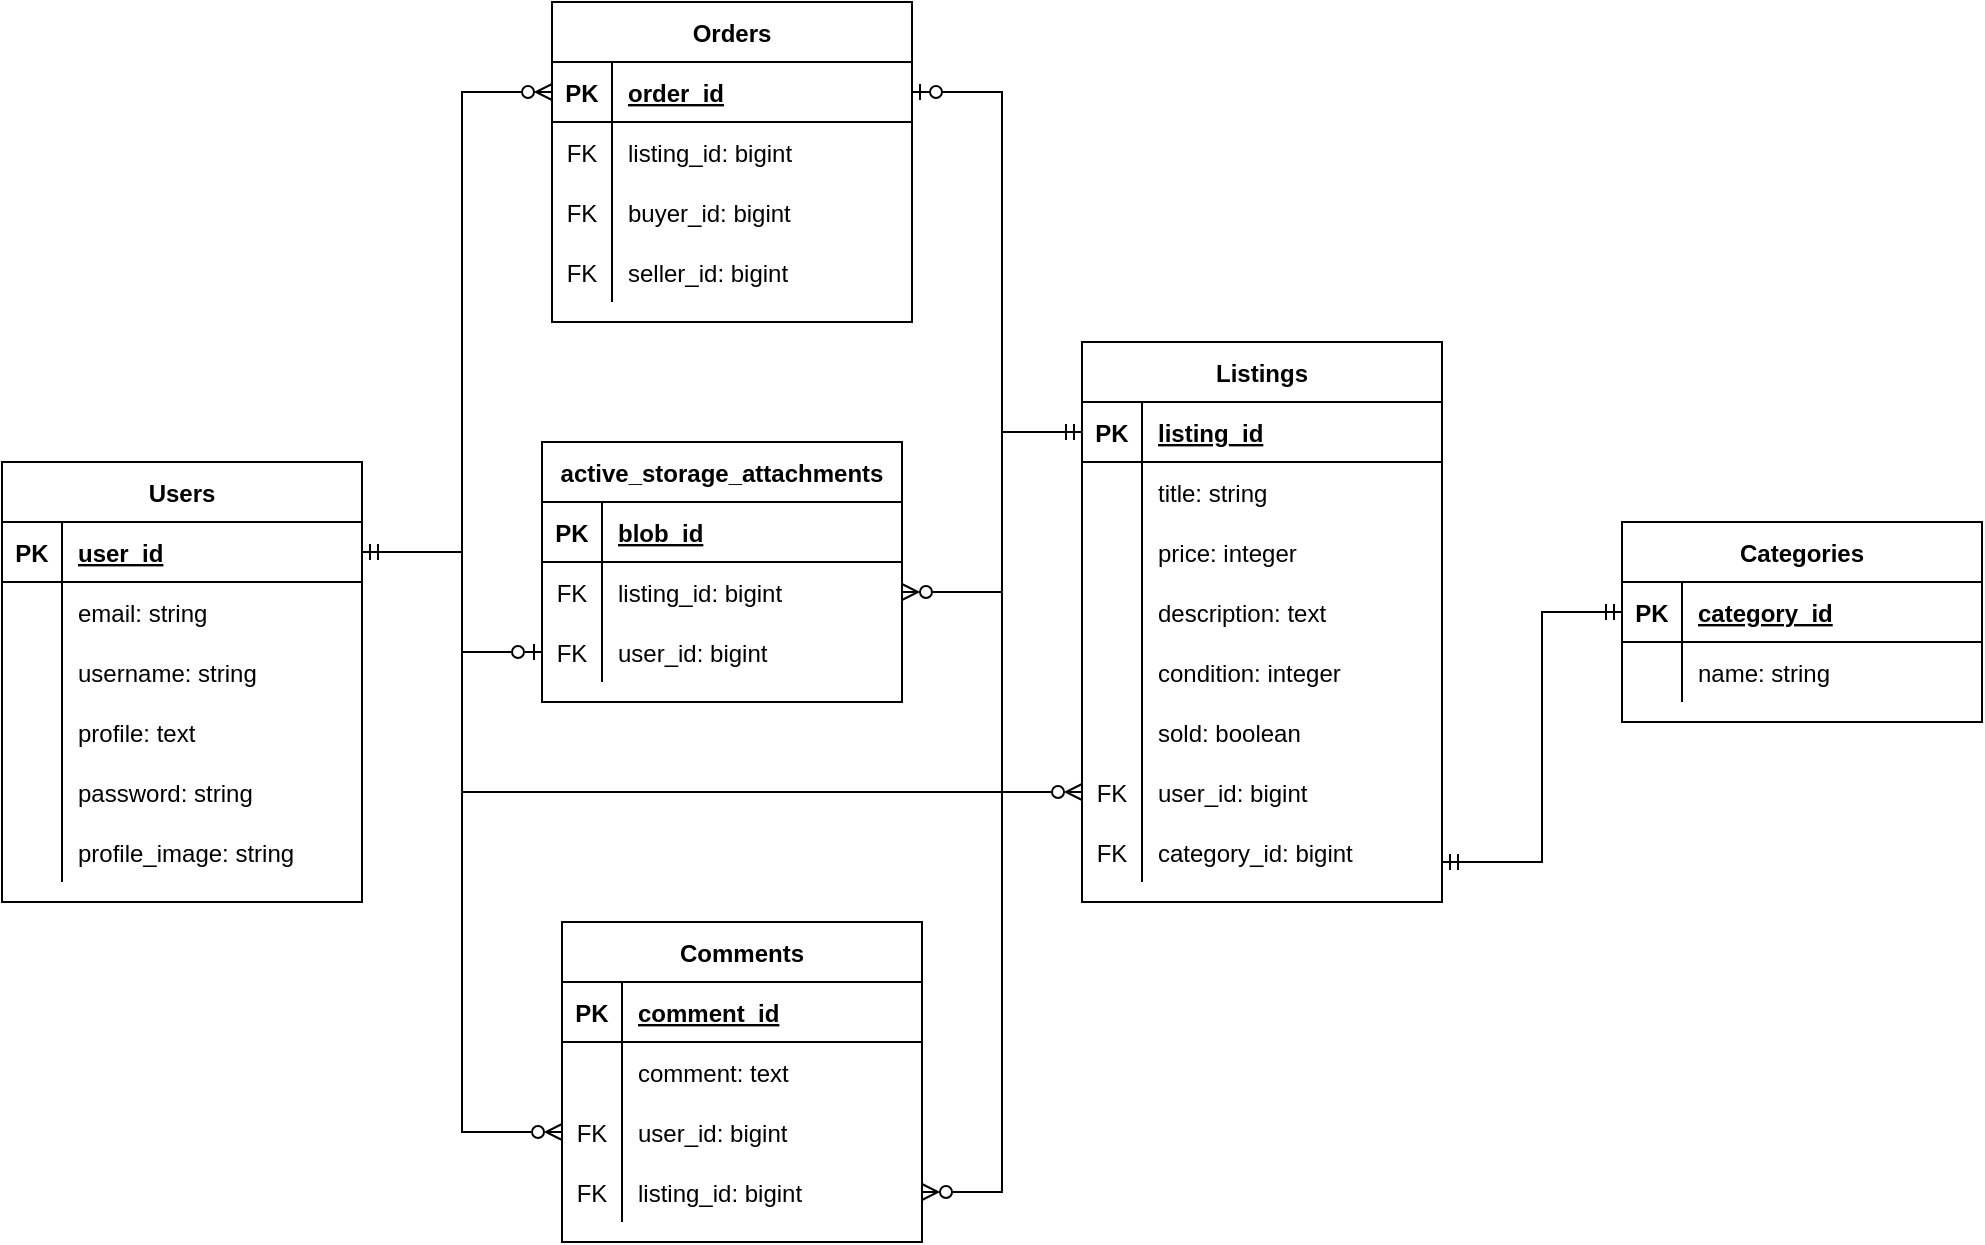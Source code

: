 <mxfile version="20.0.4" type="device"><diagram id="LqQKLpwbB3jC63x2oomM" name="Page-1"><mxGraphModel dx="2090" dy="1940" grid="1" gridSize="10" guides="1" tooltips="1" connect="1" arrows="1" fold="1" page="1" pageScale="1" pageWidth="690" pageHeight="980" math="0" shadow="0"><root><mxCell id="0"/><mxCell id="1" parent="0"/><mxCell id="LjtJnglx_oMow_eRu4u_-1" value="Users" style="shape=table;startSize=30;container=1;collapsible=1;childLayout=tableLayout;fixedRows=1;rowLines=0;fontStyle=1;align=center;resizeLast=1;" parent="1" vertex="1"><mxGeometry x="-20" y="80" width="180" height="220" as="geometry"/></mxCell><mxCell id="LjtJnglx_oMow_eRu4u_-2" value="" style="shape=tableRow;horizontal=0;startSize=0;swimlaneHead=0;swimlaneBody=0;fillColor=none;collapsible=0;dropTarget=0;points=[[0,0.5],[1,0.5]];portConstraint=eastwest;top=0;left=0;right=0;bottom=1;" parent="LjtJnglx_oMow_eRu4u_-1" vertex="1"><mxGeometry y="30" width="180" height="30" as="geometry"/></mxCell><mxCell id="LjtJnglx_oMow_eRu4u_-3" value="PK" style="shape=partialRectangle;connectable=0;fillColor=none;top=0;left=0;bottom=0;right=0;fontStyle=1;overflow=hidden;" parent="LjtJnglx_oMow_eRu4u_-2" vertex="1"><mxGeometry width="30" height="30" as="geometry"><mxRectangle width="30" height="30" as="alternateBounds"/></mxGeometry></mxCell><mxCell id="LjtJnglx_oMow_eRu4u_-4" value="user_id" style="shape=partialRectangle;connectable=0;fillColor=none;top=0;left=0;bottom=0;right=0;align=left;spacingLeft=6;fontStyle=5;overflow=hidden;" parent="LjtJnglx_oMow_eRu4u_-2" vertex="1"><mxGeometry x="30" width="150" height="30" as="geometry"><mxRectangle width="150" height="30" as="alternateBounds"/></mxGeometry></mxCell><mxCell id="LjtJnglx_oMow_eRu4u_-5" value="" style="shape=tableRow;horizontal=0;startSize=0;swimlaneHead=0;swimlaneBody=0;fillColor=none;collapsible=0;dropTarget=0;points=[[0,0.5],[1,0.5]];portConstraint=eastwest;top=0;left=0;right=0;bottom=0;" parent="LjtJnglx_oMow_eRu4u_-1" vertex="1"><mxGeometry y="60" width="180" height="30" as="geometry"/></mxCell><mxCell id="LjtJnglx_oMow_eRu4u_-6" value="" style="shape=partialRectangle;connectable=0;fillColor=none;top=0;left=0;bottom=0;right=0;editable=1;overflow=hidden;" parent="LjtJnglx_oMow_eRu4u_-5" vertex="1"><mxGeometry width="30" height="30" as="geometry"><mxRectangle width="30" height="30" as="alternateBounds"/></mxGeometry></mxCell><mxCell id="LjtJnglx_oMow_eRu4u_-7" value="email: string" style="shape=partialRectangle;connectable=0;fillColor=none;top=0;left=0;bottom=0;right=0;align=left;spacingLeft=6;overflow=hidden;" parent="LjtJnglx_oMow_eRu4u_-5" vertex="1"><mxGeometry x="30" width="150" height="30" as="geometry"><mxRectangle width="150" height="30" as="alternateBounds"/></mxGeometry></mxCell><mxCell id="LjtJnglx_oMow_eRu4u_-8" value="" style="shape=tableRow;horizontal=0;startSize=0;swimlaneHead=0;swimlaneBody=0;fillColor=none;collapsible=0;dropTarget=0;points=[[0,0.5],[1,0.5]];portConstraint=eastwest;top=0;left=0;right=0;bottom=0;" parent="LjtJnglx_oMow_eRu4u_-1" vertex="1"><mxGeometry y="90" width="180" height="30" as="geometry"/></mxCell><mxCell id="LjtJnglx_oMow_eRu4u_-9" value="" style="shape=partialRectangle;connectable=0;fillColor=none;top=0;left=0;bottom=0;right=0;editable=1;overflow=hidden;" parent="LjtJnglx_oMow_eRu4u_-8" vertex="1"><mxGeometry width="30" height="30" as="geometry"><mxRectangle width="30" height="30" as="alternateBounds"/></mxGeometry></mxCell><mxCell id="LjtJnglx_oMow_eRu4u_-10" value="username: string" style="shape=partialRectangle;connectable=0;fillColor=none;top=0;left=0;bottom=0;right=0;align=left;spacingLeft=6;overflow=hidden;" parent="LjtJnglx_oMow_eRu4u_-8" vertex="1"><mxGeometry x="30" width="150" height="30" as="geometry"><mxRectangle width="150" height="30" as="alternateBounds"/></mxGeometry></mxCell><mxCell id="LjtJnglx_oMow_eRu4u_-149" style="shape=tableRow;horizontal=0;startSize=0;swimlaneHead=0;swimlaneBody=0;fillColor=none;collapsible=0;dropTarget=0;points=[[0,0.5],[1,0.5]];portConstraint=eastwest;top=0;left=0;right=0;bottom=0;" parent="LjtJnglx_oMow_eRu4u_-1" vertex="1"><mxGeometry y="120" width="180" height="30" as="geometry"/></mxCell><mxCell id="LjtJnglx_oMow_eRu4u_-150" style="shape=partialRectangle;connectable=0;fillColor=none;top=0;left=0;bottom=0;right=0;editable=1;overflow=hidden;" parent="LjtJnglx_oMow_eRu4u_-149" vertex="1"><mxGeometry width="30" height="30" as="geometry"><mxRectangle width="30" height="30" as="alternateBounds"/></mxGeometry></mxCell><mxCell id="LjtJnglx_oMow_eRu4u_-151" value="profile: text" style="shape=partialRectangle;connectable=0;fillColor=none;top=0;left=0;bottom=0;right=0;align=left;spacingLeft=6;overflow=hidden;" parent="LjtJnglx_oMow_eRu4u_-149" vertex="1"><mxGeometry x="30" width="150" height="30" as="geometry"><mxRectangle width="150" height="30" as="alternateBounds"/></mxGeometry></mxCell><mxCell id="LjtJnglx_oMow_eRu4u_-11" value="" style="shape=tableRow;horizontal=0;startSize=0;swimlaneHead=0;swimlaneBody=0;fillColor=none;collapsible=0;dropTarget=0;points=[[0,0.5],[1,0.5]];portConstraint=eastwest;top=0;left=0;right=0;bottom=0;" parent="LjtJnglx_oMow_eRu4u_-1" vertex="1"><mxGeometry y="150" width="180" height="30" as="geometry"/></mxCell><mxCell id="LjtJnglx_oMow_eRu4u_-12" value="" style="shape=partialRectangle;connectable=0;fillColor=none;top=0;left=0;bottom=0;right=0;editable=1;overflow=hidden;" parent="LjtJnglx_oMow_eRu4u_-11" vertex="1"><mxGeometry width="30" height="30" as="geometry"><mxRectangle width="30" height="30" as="alternateBounds"/></mxGeometry></mxCell><mxCell id="LjtJnglx_oMow_eRu4u_-13" value="password: string" style="shape=partialRectangle;connectable=0;fillColor=none;top=0;left=0;bottom=0;right=0;align=left;spacingLeft=6;overflow=hidden;" parent="LjtJnglx_oMow_eRu4u_-11" vertex="1"><mxGeometry x="30" width="150" height="30" as="geometry"><mxRectangle width="150" height="30" as="alternateBounds"/></mxGeometry></mxCell><mxCell id="LjtJnglx_oMow_eRu4u_-140" style="shape=tableRow;horizontal=0;startSize=0;swimlaneHead=0;swimlaneBody=0;fillColor=none;collapsible=0;dropTarget=0;points=[[0,0.5],[1,0.5]];portConstraint=eastwest;top=0;left=0;right=0;bottom=0;" parent="LjtJnglx_oMow_eRu4u_-1" vertex="1"><mxGeometry y="180" width="180" height="30" as="geometry"/></mxCell><mxCell id="LjtJnglx_oMow_eRu4u_-141" style="shape=partialRectangle;connectable=0;fillColor=none;top=0;left=0;bottom=0;right=0;editable=1;overflow=hidden;" parent="LjtJnglx_oMow_eRu4u_-140" vertex="1"><mxGeometry width="30" height="30" as="geometry"><mxRectangle width="30" height="30" as="alternateBounds"/></mxGeometry></mxCell><mxCell id="LjtJnglx_oMow_eRu4u_-142" value="profile_image: string" style="shape=partialRectangle;connectable=0;fillColor=none;top=0;left=0;bottom=0;right=0;align=left;spacingLeft=6;overflow=hidden;" parent="LjtJnglx_oMow_eRu4u_-140" vertex="1"><mxGeometry x="30" width="150" height="30" as="geometry"><mxRectangle width="150" height="30" as="alternateBounds"/></mxGeometry></mxCell><mxCell id="LjtJnglx_oMow_eRu4u_-14" value="Listings" style="shape=table;startSize=30;container=1;collapsible=1;childLayout=tableLayout;fixedRows=1;rowLines=0;fontStyle=1;align=center;resizeLast=1;" parent="1" vertex="1"><mxGeometry x="520" y="20" width="180" height="280" as="geometry"/></mxCell><mxCell id="LjtJnglx_oMow_eRu4u_-15" value="" style="shape=tableRow;horizontal=0;startSize=0;swimlaneHead=0;swimlaneBody=0;fillColor=none;collapsible=0;dropTarget=0;points=[[0,0.5],[1,0.5]];portConstraint=eastwest;top=0;left=0;right=0;bottom=1;" parent="LjtJnglx_oMow_eRu4u_-14" vertex="1"><mxGeometry y="30" width="180" height="30" as="geometry"/></mxCell><mxCell id="LjtJnglx_oMow_eRu4u_-16" value="PK" style="shape=partialRectangle;connectable=0;fillColor=none;top=0;left=0;bottom=0;right=0;fontStyle=1;overflow=hidden;" parent="LjtJnglx_oMow_eRu4u_-15" vertex="1"><mxGeometry width="30" height="30" as="geometry"><mxRectangle width="30" height="30" as="alternateBounds"/></mxGeometry></mxCell><mxCell id="LjtJnglx_oMow_eRu4u_-17" value="listing_id" style="shape=partialRectangle;connectable=0;fillColor=none;top=0;left=0;bottom=0;right=0;align=left;spacingLeft=6;fontStyle=5;overflow=hidden;" parent="LjtJnglx_oMow_eRu4u_-15" vertex="1"><mxGeometry x="30" width="150" height="30" as="geometry"><mxRectangle width="150" height="30" as="alternateBounds"/></mxGeometry></mxCell><mxCell id="LjtJnglx_oMow_eRu4u_-18" value="" style="shape=tableRow;horizontal=0;startSize=0;swimlaneHead=0;swimlaneBody=0;fillColor=none;collapsible=0;dropTarget=0;points=[[0,0.5],[1,0.5]];portConstraint=eastwest;top=0;left=0;right=0;bottom=0;" parent="LjtJnglx_oMow_eRu4u_-14" vertex="1"><mxGeometry y="60" width="180" height="30" as="geometry"/></mxCell><mxCell id="LjtJnglx_oMow_eRu4u_-19" value="" style="shape=partialRectangle;connectable=0;fillColor=none;top=0;left=0;bottom=0;right=0;editable=1;overflow=hidden;" parent="LjtJnglx_oMow_eRu4u_-18" vertex="1"><mxGeometry width="30" height="30" as="geometry"><mxRectangle width="30" height="30" as="alternateBounds"/></mxGeometry></mxCell><mxCell id="LjtJnglx_oMow_eRu4u_-20" value="title: string" style="shape=partialRectangle;connectable=0;fillColor=none;top=0;left=0;bottom=0;right=0;align=left;spacingLeft=6;overflow=hidden;" parent="LjtJnglx_oMow_eRu4u_-18" vertex="1"><mxGeometry x="30" width="150" height="30" as="geometry"><mxRectangle width="150" height="30" as="alternateBounds"/></mxGeometry></mxCell><mxCell id="LjtJnglx_oMow_eRu4u_-21" value="" style="shape=tableRow;horizontal=0;startSize=0;swimlaneHead=0;swimlaneBody=0;fillColor=none;collapsible=0;dropTarget=0;points=[[0,0.5],[1,0.5]];portConstraint=eastwest;top=0;left=0;right=0;bottom=0;" parent="LjtJnglx_oMow_eRu4u_-14" vertex="1"><mxGeometry y="90" width="180" height="30" as="geometry"/></mxCell><mxCell id="LjtJnglx_oMow_eRu4u_-22" value="" style="shape=partialRectangle;connectable=0;fillColor=none;top=0;left=0;bottom=0;right=0;editable=1;overflow=hidden;" parent="LjtJnglx_oMow_eRu4u_-21" vertex="1"><mxGeometry width="30" height="30" as="geometry"><mxRectangle width="30" height="30" as="alternateBounds"/></mxGeometry></mxCell><mxCell id="LjtJnglx_oMow_eRu4u_-23" value="price: integer" style="shape=partialRectangle;connectable=0;fillColor=none;top=0;left=0;bottom=0;right=0;align=left;spacingLeft=6;overflow=hidden;" parent="LjtJnglx_oMow_eRu4u_-21" vertex="1"><mxGeometry x="30" width="150" height="30" as="geometry"><mxRectangle width="150" height="30" as="alternateBounds"/></mxGeometry></mxCell><mxCell id="LjtJnglx_oMow_eRu4u_-24" value="" style="shape=tableRow;horizontal=0;startSize=0;swimlaneHead=0;swimlaneBody=0;fillColor=none;collapsible=0;dropTarget=0;points=[[0,0.5],[1,0.5]];portConstraint=eastwest;top=0;left=0;right=0;bottom=0;" parent="LjtJnglx_oMow_eRu4u_-14" vertex="1"><mxGeometry y="120" width="180" height="30" as="geometry"/></mxCell><mxCell id="LjtJnglx_oMow_eRu4u_-25" value="" style="shape=partialRectangle;connectable=0;fillColor=none;top=0;left=0;bottom=0;right=0;editable=1;overflow=hidden;" parent="LjtJnglx_oMow_eRu4u_-24" vertex="1"><mxGeometry width="30" height="30" as="geometry"><mxRectangle width="30" height="30" as="alternateBounds"/></mxGeometry></mxCell><mxCell id="LjtJnglx_oMow_eRu4u_-26" value="description: text" style="shape=partialRectangle;connectable=0;fillColor=none;top=0;left=0;bottom=0;right=0;align=left;spacingLeft=6;overflow=hidden;" parent="LjtJnglx_oMow_eRu4u_-24" vertex="1"><mxGeometry x="30" width="150" height="30" as="geometry"><mxRectangle width="150" height="30" as="alternateBounds"/></mxGeometry></mxCell><mxCell id="LjtJnglx_oMow_eRu4u_-27" style="shape=tableRow;horizontal=0;startSize=0;swimlaneHead=0;swimlaneBody=0;fillColor=none;collapsible=0;dropTarget=0;points=[[0,0.5],[1,0.5]];portConstraint=eastwest;top=0;left=0;right=0;bottom=0;" parent="LjtJnglx_oMow_eRu4u_-14" vertex="1"><mxGeometry y="150" width="180" height="30" as="geometry"/></mxCell><mxCell id="LjtJnglx_oMow_eRu4u_-28" style="shape=partialRectangle;connectable=0;fillColor=none;top=0;left=0;bottom=0;right=0;editable=1;overflow=hidden;" parent="LjtJnglx_oMow_eRu4u_-27" vertex="1"><mxGeometry width="30" height="30" as="geometry"><mxRectangle width="30" height="30" as="alternateBounds"/></mxGeometry></mxCell><mxCell id="LjtJnglx_oMow_eRu4u_-29" value="condition: integer" style="shape=partialRectangle;connectable=0;fillColor=none;top=0;left=0;bottom=0;right=0;align=left;spacingLeft=6;overflow=hidden;" parent="LjtJnglx_oMow_eRu4u_-27" vertex="1"><mxGeometry x="30" width="150" height="30" as="geometry"><mxRectangle width="150" height="30" as="alternateBounds"/></mxGeometry></mxCell><mxCell id="LjtJnglx_oMow_eRu4u_-152" style="shape=tableRow;horizontal=0;startSize=0;swimlaneHead=0;swimlaneBody=0;fillColor=none;collapsible=0;dropTarget=0;points=[[0,0.5],[1,0.5]];portConstraint=eastwest;top=0;left=0;right=0;bottom=0;" parent="LjtJnglx_oMow_eRu4u_-14" vertex="1"><mxGeometry y="180" width="180" height="30" as="geometry"/></mxCell><mxCell id="LjtJnglx_oMow_eRu4u_-153" style="shape=partialRectangle;connectable=0;fillColor=none;top=0;left=0;bottom=0;right=0;editable=1;overflow=hidden;" parent="LjtJnglx_oMow_eRu4u_-152" vertex="1"><mxGeometry width="30" height="30" as="geometry"><mxRectangle width="30" height="30" as="alternateBounds"/></mxGeometry></mxCell><mxCell id="LjtJnglx_oMow_eRu4u_-154" value="sold: boolean" style="shape=partialRectangle;connectable=0;fillColor=none;top=0;left=0;bottom=0;right=0;align=left;spacingLeft=6;overflow=hidden;" parent="LjtJnglx_oMow_eRu4u_-152" vertex="1"><mxGeometry x="30" width="150" height="30" as="geometry"><mxRectangle width="150" height="30" as="alternateBounds"/></mxGeometry></mxCell><mxCell id="LjtJnglx_oMow_eRu4u_-36" style="shape=tableRow;horizontal=0;startSize=0;swimlaneHead=0;swimlaneBody=0;fillColor=none;collapsible=0;dropTarget=0;points=[[0,0.5],[1,0.5]];portConstraint=eastwest;top=0;left=0;right=0;bottom=0;" parent="LjtJnglx_oMow_eRu4u_-14" vertex="1"><mxGeometry y="210" width="180" height="30" as="geometry"/></mxCell><mxCell id="LjtJnglx_oMow_eRu4u_-37" value="FK" style="shape=partialRectangle;connectable=0;fillColor=none;top=0;left=0;bottom=0;right=0;editable=1;overflow=hidden;" parent="LjtJnglx_oMow_eRu4u_-36" vertex="1"><mxGeometry width="30" height="30" as="geometry"><mxRectangle width="30" height="30" as="alternateBounds"/></mxGeometry></mxCell><mxCell id="LjtJnglx_oMow_eRu4u_-38" value="user_id: bigint" style="shape=partialRectangle;connectable=0;fillColor=none;top=0;left=0;bottom=0;right=0;align=left;spacingLeft=6;overflow=hidden;" parent="LjtJnglx_oMow_eRu4u_-36" vertex="1"><mxGeometry x="30" width="150" height="30" as="geometry"><mxRectangle width="150" height="30" as="alternateBounds"/></mxGeometry></mxCell><mxCell id="LjtJnglx_oMow_eRu4u_-30" style="shape=tableRow;horizontal=0;startSize=0;swimlaneHead=0;swimlaneBody=0;fillColor=none;collapsible=0;dropTarget=0;points=[[0,0.5],[1,0.5]];portConstraint=eastwest;top=0;left=0;right=0;bottom=0;" parent="LjtJnglx_oMow_eRu4u_-14" vertex="1"><mxGeometry y="240" width="180" height="30" as="geometry"/></mxCell><mxCell id="LjtJnglx_oMow_eRu4u_-31" value="FK" style="shape=partialRectangle;connectable=0;fillColor=none;top=0;left=0;bottom=0;right=0;editable=1;overflow=hidden;" parent="LjtJnglx_oMow_eRu4u_-30" vertex="1"><mxGeometry width="30" height="30" as="geometry"><mxRectangle width="30" height="30" as="alternateBounds"/></mxGeometry></mxCell><mxCell id="LjtJnglx_oMow_eRu4u_-32" value="category_id: bigint" style="shape=partialRectangle;connectable=0;fillColor=none;top=0;left=0;bottom=0;right=0;align=left;spacingLeft=6;overflow=hidden;" parent="LjtJnglx_oMow_eRu4u_-30" vertex="1"><mxGeometry x="30" width="150" height="30" as="geometry"><mxRectangle width="150" height="30" as="alternateBounds"/></mxGeometry></mxCell><mxCell id="LjtJnglx_oMow_eRu4u_-39" value="Orders" style="shape=table;startSize=30;container=1;collapsible=1;childLayout=tableLayout;fixedRows=1;rowLines=0;fontStyle=1;align=center;resizeLast=1;" parent="1" vertex="1"><mxGeometry x="255" y="-150" width="180" height="160" as="geometry"/></mxCell><mxCell id="LjtJnglx_oMow_eRu4u_-40" value="" style="shape=tableRow;horizontal=0;startSize=0;swimlaneHead=0;swimlaneBody=0;fillColor=none;collapsible=0;dropTarget=0;points=[[0,0.5],[1,0.5]];portConstraint=eastwest;top=0;left=0;right=0;bottom=1;" parent="LjtJnglx_oMow_eRu4u_-39" vertex="1"><mxGeometry y="30" width="180" height="30" as="geometry"/></mxCell><mxCell id="LjtJnglx_oMow_eRu4u_-41" value="PK" style="shape=partialRectangle;connectable=0;fillColor=none;top=0;left=0;bottom=0;right=0;fontStyle=1;overflow=hidden;" parent="LjtJnglx_oMow_eRu4u_-40" vertex="1"><mxGeometry width="30" height="30" as="geometry"><mxRectangle width="30" height="30" as="alternateBounds"/></mxGeometry></mxCell><mxCell id="LjtJnglx_oMow_eRu4u_-42" value="order_id" style="shape=partialRectangle;connectable=0;fillColor=none;top=0;left=0;bottom=0;right=0;align=left;spacingLeft=6;fontStyle=5;overflow=hidden;" parent="LjtJnglx_oMow_eRu4u_-40" vertex="1"><mxGeometry x="30" width="150" height="30" as="geometry"><mxRectangle width="150" height="30" as="alternateBounds"/></mxGeometry></mxCell><mxCell id="LjtJnglx_oMow_eRu4u_-43" value="" style="shape=tableRow;horizontal=0;startSize=0;swimlaneHead=0;swimlaneBody=0;fillColor=none;collapsible=0;dropTarget=0;points=[[0,0.5],[1,0.5]];portConstraint=eastwest;top=0;left=0;right=0;bottom=0;" parent="LjtJnglx_oMow_eRu4u_-39" vertex="1"><mxGeometry y="60" width="180" height="30" as="geometry"/></mxCell><mxCell id="LjtJnglx_oMow_eRu4u_-44" value="FK" style="shape=partialRectangle;connectable=0;fillColor=none;top=0;left=0;bottom=0;right=0;editable=1;overflow=hidden;" parent="LjtJnglx_oMow_eRu4u_-43" vertex="1"><mxGeometry width="30" height="30" as="geometry"><mxRectangle width="30" height="30" as="alternateBounds"/></mxGeometry></mxCell><mxCell id="LjtJnglx_oMow_eRu4u_-45" value="listing_id: bigint" style="shape=partialRectangle;connectable=0;fillColor=none;top=0;left=0;bottom=0;right=0;align=left;spacingLeft=6;overflow=hidden;" parent="LjtJnglx_oMow_eRu4u_-43" vertex="1"><mxGeometry x="30" width="150" height="30" as="geometry"><mxRectangle width="150" height="30" as="alternateBounds"/></mxGeometry></mxCell><mxCell id="LjtJnglx_oMow_eRu4u_-46" value="" style="shape=tableRow;horizontal=0;startSize=0;swimlaneHead=0;swimlaneBody=0;fillColor=none;collapsible=0;dropTarget=0;points=[[0,0.5],[1,0.5]];portConstraint=eastwest;top=0;left=0;right=0;bottom=0;" parent="LjtJnglx_oMow_eRu4u_-39" vertex="1"><mxGeometry y="90" width="180" height="30" as="geometry"/></mxCell><mxCell id="LjtJnglx_oMow_eRu4u_-47" value="FK" style="shape=partialRectangle;connectable=0;fillColor=none;top=0;left=0;bottom=0;right=0;editable=1;overflow=hidden;" parent="LjtJnglx_oMow_eRu4u_-46" vertex="1"><mxGeometry width="30" height="30" as="geometry"><mxRectangle width="30" height="30" as="alternateBounds"/></mxGeometry></mxCell><mxCell id="LjtJnglx_oMow_eRu4u_-48" value="buyer_id: bigint" style="shape=partialRectangle;connectable=0;fillColor=none;top=0;left=0;bottom=0;right=0;align=left;spacingLeft=6;overflow=hidden;" parent="LjtJnglx_oMow_eRu4u_-46" vertex="1"><mxGeometry x="30" width="150" height="30" as="geometry"><mxRectangle width="150" height="30" as="alternateBounds"/></mxGeometry></mxCell><mxCell id="LjtJnglx_oMow_eRu4u_-49" value="" style="shape=tableRow;horizontal=0;startSize=0;swimlaneHead=0;swimlaneBody=0;fillColor=none;collapsible=0;dropTarget=0;points=[[0,0.5],[1,0.5]];portConstraint=eastwest;top=0;left=0;right=0;bottom=0;" parent="LjtJnglx_oMow_eRu4u_-39" vertex="1"><mxGeometry y="120" width="180" height="30" as="geometry"/></mxCell><mxCell id="LjtJnglx_oMow_eRu4u_-50" value="FK" style="shape=partialRectangle;connectable=0;fillColor=none;top=0;left=0;bottom=0;right=0;editable=1;overflow=hidden;" parent="LjtJnglx_oMow_eRu4u_-49" vertex="1"><mxGeometry width="30" height="30" as="geometry"><mxRectangle width="30" height="30" as="alternateBounds"/></mxGeometry></mxCell><mxCell id="LjtJnglx_oMow_eRu4u_-51" value="seller_id: bigint" style="shape=partialRectangle;connectable=0;fillColor=none;top=0;left=0;bottom=0;right=0;align=left;spacingLeft=6;overflow=hidden;" parent="LjtJnglx_oMow_eRu4u_-49" vertex="1"><mxGeometry x="30" width="150" height="30" as="geometry"><mxRectangle width="150" height="30" as="alternateBounds"/></mxGeometry></mxCell><mxCell id="LjtJnglx_oMow_eRu4u_-52" value="Categories" style="shape=table;startSize=30;container=1;collapsible=1;childLayout=tableLayout;fixedRows=1;rowLines=0;fontStyle=1;align=center;resizeLast=1;" parent="1" vertex="1"><mxGeometry x="790" y="110" width="180" height="100" as="geometry"/></mxCell><mxCell id="LjtJnglx_oMow_eRu4u_-53" value="" style="shape=tableRow;horizontal=0;startSize=0;swimlaneHead=0;swimlaneBody=0;fillColor=none;collapsible=0;dropTarget=0;points=[[0,0.5],[1,0.5]];portConstraint=eastwest;top=0;left=0;right=0;bottom=1;" parent="LjtJnglx_oMow_eRu4u_-52" vertex="1"><mxGeometry y="30" width="180" height="30" as="geometry"/></mxCell><mxCell id="LjtJnglx_oMow_eRu4u_-54" value="PK" style="shape=partialRectangle;connectable=0;fillColor=none;top=0;left=0;bottom=0;right=0;fontStyle=1;overflow=hidden;" parent="LjtJnglx_oMow_eRu4u_-53" vertex="1"><mxGeometry width="30" height="30" as="geometry"><mxRectangle width="30" height="30" as="alternateBounds"/></mxGeometry></mxCell><mxCell id="LjtJnglx_oMow_eRu4u_-55" value="category_id" style="shape=partialRectangle;connectable=0;fillColor=none;top=0;left=0;bottom=0;right=0;align=left;spacingLeft=6;fontStyle=5;overflow=hidden;" parent="LjtJnglx_oMow_eRu4u_-53" vertex="1"><mxGeometry x="30" width="150" height="30" as="geometry"><mxRectangle width="150" height="30" as="alternateBounds"/></mxGeometry></mxCell><mxCell id="LjtJnglx_oMow_eRu4u_-65" style="shape=tableRow;horizontal=0;startSize=0;swimlaneHead=0;swimlaneBody=0;fillColor=none;collapsible=0;dropTarget=0;points=[[0,0.5],[1,0.5]];portConstraint=eastwest;top=0;left=0;right=0;bottom=0;" parent="LjtJnglx_oMow_eRu4u_-52" vertex="1"><mxGeometry y="60" width="180" height="30" as="geometry"/></mxCell><mxCell id="LjtJnglx_oMow_eRu4u_-66" style="shape=partialRectangle;connectable=0;fillColor=none;top=0;left=0;bottom=0;right=0;editable=1;overflow=hidden;" parent="LjtJnglx_oMow_eRu4u_-65" vertex="1"><mxGeometry width="30" height="30" as="geometry"><mxRectangle width="30" height="30" as="alternateBounds"/></mxGeometry></mxCell><mxCell id="LjtJnglx_oMow_eRu4u_-67" value="name: string" style="shape=partialRectangle;connectable=0;fillColor=none;top=0;left=0;bottom=0;right=0;align=left;spacingLeft=6;overflow=hidden;" parent="LjtJnglx_oMow_eRu4u_-65" vertex="1"><mxGeometry x="30" width="150" height="30" as="geometry"><mxRectangle width="150" height="30" as="alternateBounds"/></mxGeometry></mxCell><mxCell id="LjtJnglx_oMow_eRu4u_-68" style="edgeStyle=orthogonalEdgeStyle;rounded=0;orthogonalLoop=1;jettySize=auto;html=1;exitX=1;exitY=0.5;exitDx=0;exitDy=0;entryX=0;entryY=0.5;entryDx=0;entryDy=0;startArrow=ERmandOne;startFill=0;endArrow=ERzeroToMany;endFill=0;" parent="1" source="LjtJnglx_oMow_eRu4u_-2" target="LjtJnglx_oMow_eRu4u_-40" edge="1"><mxGeometry relative="1" as="geometry"><Array as="points"><mxPoint x="210" y="125"/><mxPoint x="210" y="-105"/></Array></mxGeometry></mxCell><mxCell id="LjtJnglx_oMow_eRu4u_-69" style="edgeStyle=orthogonalEdgeStyle;rounded=0;orthogonalLoop=1;jettySize=auto;html=1;exitX=1;exitY=0.5;exitDx=0;exitDy=0;entryX=0;entryY=0.5;entryDx=0;entryDy=0;startArrow=ERzeroToOne;startFill=0;endArrow=ERmandOne;endFill=0;" parent="1" source="LjtJnglx_oMow_eRu4u_-40" target="LjtJnglx_oMow_eRu4u_-15" edge="1"><mxGeometry relative="1" as="geometry"><Array as="points"><mxPoint x="480" y="-105"/><mxPoint x="480" y="65"/></Array></mxGeometry></mxCell><mxCell id="LjtJnglx_oMow_eRu4u_-70" style="edgeStyle=orthogonalEdgeStyle;rounded=0;orthogonalLoop=1;jettySize=auto;html=1;exitX=1;exitY=0.5;exitDx=0;exitDy=0;entryX=0;entryY=0.5;entryDx=0;entryDy=0;startArrow=ERmandOne;startFill=0;endArrow=ERzeroToMany;endFill=0;" parent="1" source="LjtJnglx_oMow_eRu4u_-2" target="LjtJnglx_oMow_eRu4u_-36" edge="1"><mxGeometry relative="1" as="geometry"><Array as="points"><mxPoint x="210" y="125"/><mxPoint x="210" y="245"/></Array></mxGeometry></mxCell><mxCell id="LjtJnglx_oMow_eRu4u_-71" style="edgeStyle=orthogonalEdgeStyle;rounded=0;orthogonalLoop=1;jettySize=auto;html=1;exitX=0;exitY=0.5;exitDx=0;exitDy=0;startArrow=ERmandOne;startFill=0;endArrow=ERmandOne;endFill=0;" parent="1" source="LjtJnglx_oMow_eRu4u_-53" edge="1"><mxGeometry relative="1" as="geometry"><Array as="points"><mxPoint x="750" y="155"/><mxPoint x="750" y="280"/><mxPoint x="700" y="280"/></Array><mxPoint x="700" y="280" as="targetPoint"/></mxGeometry></mxCell><mxCell id="LjtJnglx_oMow_eRu4u_-115" value="Comments" style="shape=table;startSize=30;container=1;collapsible=1;childLayout=tableLayout;fixedRows=1;rowLines=0;fontStyle=1;align=center;resizeLast=1;" parent="1" vertex="1"><mxGeometry x="260" y="310" width="180" height="160" as="geometry"/></mxCell><mxCell id="LjtJnglx_oMow_eRu4u_-116" value="" style="shape=tableRow;horizontal=0;startSize=0;swimlaneHead=0;swimlaneBody=0;fillColor=none;collapsible=0;dropTarget=0;points=[[0,0.5],[1,0.5]];portConstraint=eastwest;top=0;left=0;right=0;bottom=1;" parent="LjtJnglx_oMow_eRu4u_-115" vertex="1"><mxGeometry y="30" width="180" height="30" as="geometry"/></mxCell><mxCell id="LjtJnglx_oMow_eRu4u_-117" value="PK" style="shape=partialRectangle;connectable=0;fillColor=none;top=0;left=0;bottom=0;right=0;fontStyle=1;overflow=hidden;" parent="LjtJnglx_oMow_eRu4u_-116" vertex="1"><mxGeometry width="30" height="30" as="geometry"><mxRectangle width="30" height="30" as="alternateBounds"/></mxGeometry></mxCell><mxCell id="LjtJnglx_oMow_eRu4u_-118" value="comment_id" style="shape=partialRectangle;connectable=0;fillColor=none;top=0;left=0;bottom=0;right=0;align=left;spacingLeft=6;fontStyle=5;overflow=hidden;" parent="LjtJnglx_oMow_eRu4u_-116" vertex="1"><mxGeometry x="30" width="150" height="30" as="geometry"><mxRectangle width="150" height="30" as="alternateBounds"/></mxGeometry></mxCell><mxCell id="LjtJnglx_oMow_eRu4u_-119" value="" style="shape=tableRow;horizontal=0;startSize=0;swimlaneHead=0;swimlaneBody=0;fillColor=none;collapsible=0;dropTarget=0;points=[[0,0.5],[1,0.5]];portConstraint=eastwest;top=0;left=0;right=0;bottom=0;" parent="LjtJnglx_oMow_eRu4u_-115" vertex="1"><mxGeometry y="60" width="180" height="30" as="geometry"/></mxCell><mxCell id="LjtJnglx_oMow_eRu4u_-120" value="" style="shape=partialRectangle;connectable=0;fillColor=none;top=0;left=0;bottom=0;right=0;editable=1;overflow=hidden;" parent="LjtJnglx_oMow_eRu4u_-119" vertex="1"><mxGeometry width="30" height="30" as="geometry"><mxRectangle width="30" height="30" as="alternateBounds"/></mxGeometry></mxCell><mxCell id="LjtJnglx_oMow_eRu4u_-121" value="comment: text" style="shape=partialRectangle;connectable=0;fillColor=none;top=0;left=0;bottom=0;right=0;align=left;spacingLeft=6;overflow=hidden;" parent="LjtJnglx_oMow_eRu4u_-119" vertex="1"><mxGeometry x="30" width="150" height="30" as="geometry"><mxRectangle width="150" height="30" as="alternateBounds"/></mxGeometry></mxCell><mxCell id="LjtJnglx_oMow_eRu4u_-122" value="" style="shape=tableRow;horizontal=0;startSize=0;swimlaneHead=0;swimlaneBody=0;fillColor=none;collapsible=0;dropTarget=0;points=[[0,0.5],[1,0.5]];portConstraint=eastwest;top=0;left=0;right=0;bottom=0;" parent="LjtJnglx_oMow_eRu4u_-115" vertex="1"><mxGeometry y="90" width="180" height="30" as="geometry"/></mxCell><mxCell id="LjtJnglx_oMow_eRu4u_-123" value="FK" style="shape=partialRectangle;connectable=0;fillColor=none;top=0;left=0;bottom=0;right=0;editable=1;overflow=hidden;" parent="LjtJnglx_oMow_eRu4u_-122" vertex="1"><mxGeometry width="30" height="30" as="geometry"><mxRectangle width="30" height="30" as="alternateBounds"/></mxGeometry></mxCell><mxCell id="LjtJnglx_oMow_eRu4u_-124" value="user_id: bigint" style="shape=partialRectangle;connectable=0;fillColor=none;top=0;left=0;bottom=0;right=0;align=left;spacingLeft=6;overflow=hidden;" parent="LjtJnglx_oMow_eRu4u_-122" vertex="1"><mxGeometry x="30" width="150" height="30" as="geometry"><mxRectangle width="150" height="30" as="alternateBounds"/></mxGeometry></mxCell><mxCell id="LjtJnglx_oMow_eRu4u_-155" style="shape=tableRow;horizontal=0;startSize=0;swimlaneHead=0;swimlaneBody=0;fillColor=none;collapsible=0;dropTarget=0;points=[[0,0.5],[1,0.5]];portConstraint=eastwest;top=0;left=0;right=0;bottom=0;" parent="LjtJnglx_oMow_eRu4u_-115" vertex="1"><mxGeometry y="120" width="180" height="30" as="geometry"/></mxCell><mxCell id="LjtJnglx_oMow_eRu4u_-156" value="FK" style="shape=partialRectangle;connectable=0;fillColor=none;top=0;left=0;bottom=0;right=0;editable=1;overflow=hidden;" parent="LjtJnglx_oMow_eRu4u_-155" vertex="1"><mxGeometry width="30" height="30" as="geometry"><mxRectangle width="30" height="30" as="alternateBounds"/></mxGeometry></mxCell><mxCell id="LjtJnglx_oMow_eRu4u_-157" value="listing_id: bigint" style="shape=partialRectangle;connectable=0;fillColor=none;top=0;left=0;bottom=0;right=0;align=left;spacingLeft=6;overflow=hidden;" parent="LjtJnglx_oMow_eRu4u_-155" vertex="1"><mxGeometry x="30" width="150" height="30" as="geometry"><mxRectangle width="150" height="30" as="alternateBounds"/></mxGeometry></mxCell><mxCell id="LjtJnglx_oMow_eRu4u_-128" style="edgeStyle=orthogonalEdgeStyle;rounded=0;orthogonalLoop=1;jettySize=auto;html=1;exitX=1;exitY=0.5;exitDx=0;exitDy=0;entryX=0;entryY=0.5;entryDx=0;entryDy=0;startArrow=ERmandOne;startFill=0;endArrow=ERzeroToMany;endFill=0;" parent="1" source="LjtJnglx_oMow_eRu4u_-2" target="LjtJnglx_oMow_eRu4u_-122" edge="1"><mxGeometry relative="1" as="geometry"/></mxCell><mxCell id="LjtJnglx_oMow_eRu4u_-129" style="edgeStyle=orthogonalEdgeStyle;rounded=0;orthogonalLoop=1;jettySize=auto;html=1;exitX=1;exitY=0.5;exitDx=0;exitDy=0;entryX=0;entryY=0.5;entryDx=0;entryDy=0;startArrow=ERzeroToMany;startFill=0;endArrow=ERmandOne;endFill=0;" parent="1" source="LjtJnglx_oMow_eRu4u_-116" edge="1"><mxGeometry relative="1" as="geometry"/></mxCell><mxCell id="LjtJnglx_oMow_eRu4u_-158" style="edgeStyle=orthogonalEdgeStyle;rounded=0;orthogonalLoop=1;jettySize=auto;html=1;exitX=1;exitY=0.5;exitDx=0;exitDy=0;startArrow=ERzeroToMany;startFill=0;endArrow=ERmandOne;endFill=0;" parent="1" source="LjtJnglx_oMow_eRu4u_-155" target="LjtJnglx_oMow_eRu4u_-15" edge="1"><mxGeometry relative="1" as="geometry"/></mxCell><mxCell id="hfTfDtDrnv2wezBj2OIl-1" value="active_storage_attachments" style="shape=table;startSize=30;container=1;collapsible=1;childLayout=tableLayout;fixedRows=1;rowLines=0;fontStyle=1;align=center;resizeLast=1;" vertex="1" parent="1"><mxGeometry x="250" y="70" width="180" height="130" as="geometry"/></mxCell><mxCell id="hfTfDtDrnv2wezBj2OIl-2" value="" style="shape=tableRow;horizontal=0;startSize=0;swimlaneHead=0;swimlaneBody=0;fillColor=none;collapsible=0;dropTarget=0;points=[[0,0.5],[1,0.5]];portConstraint=eastwest;top=0;left=0;right=0;bottom=1;" vertex="1" parent="hfTfDtDrnv2wezBj2OIl-1"><mxGeometry y="30" width="180" height="30" as="geometry"/></mxCell><mxCell id="hfTfDtDrnv2wezBj2OIl-3" value="PK" style="shape=partialRectangle;connectable=0;fillColor=none;top=0;left=0;bottom=0;right=0;fontStyle=1;overflow=hidden;" vertex="1" parent="hfTfDtDrnv2wezBj2OIl-2"><mxGeometry width="30" height="30" as="geometry"><mxRectangle width="30" height="30" as="alternateBounds"/></mxGeometry></mxCell><mxCell id="hfTfDtDrnv2wezBj2OIl-4" value="blob_id" style="shape=partialRectangle;connectable=0;fillColor=none;top=0;left=0;bottom=0;right=0;align=left;spacingLeft=6;fontStyle=5;overflow=hidden;" vertex="1" parent="hfTfDtDrnv2wezBj2OIl-2"><mxGeometry x="30" width="150" height="30" as="geometry"><mxRectangle width="150" height="30" as="alternateBounds"/></mxGeometry></mxCell><mxCell id="hfTfDtDrnv2wezBj2OIl-5" value="" style="shape=tableRow;horizontal=0;startSize=0;swimlaneHead=0;swimlaneBody=0;fillColor=none;collapsible=0;dropTarget=0;points=[[0,0.5],[1,0.5]];portConstraint=eastwest;top=0;left=0;right=0;bottom=0;" vertex="1" parent="hfTfDtDrnv2wezBj2OIl-1"><mxGeometry y="60" width="180" height="30" as="geometry"/></mxCell><mxCell id="hfTfDtDrnv2wezBj2OIl-6" value="FK" style="shape=partialRectangle;connectable=0;fillColor=none;top=0;left=0;bottom=0;right=0;editable=1;overflow=hidden;" vertex="1" parent="hfTfDtDrnv2wezBj2OIl-5"><mxGeometry width="30" height="30" as="geometry"><mxRectangle width="30" height="30" as="alternateBounds"/></mxGeometry></mxCell><mxCell id="hfTfDtDrnv2wezBj2OIl-7" value="listing_id: bigint" style="shape=partialRectangle;connectable=0;fillColor=none;top=0;left=0;bottom=0;right=0;align=left;spacingLeft=6;overflow=hidden;" vertex="1" parent="hfTfDtDrnv2wezBj2OIl-5"><mxGeometry x="30" width="150" height="30" as="geometry"><mxRectangle width="150" height="30" as="alternateBounds"/></mxGeometry></mxCell><mxCell id="hfTfDtDrnv2wezBj2OIl-8" value="" style="shape=tableRow;horizontal=0;startSize=0;swimlaneHead=0;swimlaneBody=0;fillColor=none;collapsible=0;dropTarget=0;points=[[0,0.5],[1,0.5]];portConstraint=eastwest;top=0;left=0;right=0;bottom=0;" vertex="1" parent="hfTfDtDrnv2wezBj2OIl-1"><mxGeometry y="90" width="180" height="30" as="geometry"/></mxCell><mxCell id="hfTfDtDrnv2wezBj2OIl-9" value="FK" style="shape=partialRectangle;connectable=0;fillColor=none;top=0;left=0;bottom=0;right=0;editable=1;overflow=hidden;" vertex="1" parent="hfTfDtDrnv2wezBj2OIl-8"><mxGeometry width="30" height="30" as="geometry"><mxRectangle width="30" height="30" as="alternateBounds"/></mxGeometry></mxCell><mxCell id="hfTfDtDrnv2wezBj2OIl-10" value="user_id: bigint" style="shape=partialRectangle;connectable=0;fillColor=none;top=0;left=0;bottom=0;right=0;align=left;spacingLeft=6;overflow=hidden;" vertex="1" parent="hfTfDtDrnv2wezBj2OIl-8"><mxGeometry x="30" width="150" height="30" as="geometry"><mxRectangle width="150" height="30" as="alternateBounds"/></mxGeometry></mxCell><mxCell id="hfTfDtDrnv2wezBj2OIl-15" style="edgeStyle=orthogonalEdgeStyle;rounded=0;orthogonalLoop=1;jettySize=auto;html=1;entryX=0;entryY=0.5;entryDx=0;entryDy=0;endArrow=ERzeroToOne;endFill=0;exitX=1;exitY=0.5;exitDx=0;exitDy=0;" edge="1" parent="1" source="LjtJnglx_oMow_eRu4u_-2" target="hfTfDtDrnv2wezBj2OIl-8"><mxGeometry relative="1" as="geometry"><Array as="points"><mxPoint x="210" y="125"/><mxPoint x="210" y="175"/></Array></mxGeometry></mxCell><mxCell id="hfTfDtDrnv2wezBj2OIl-16" style="edgeStyle=orthogonalEdgeStyle;rounded=0;orthogonalLoop=1;jettySize=auto;html=1;exitX=0;exitY=0.5;exitDx=0;exitDy=0;entryX=1;entryY=0.5;entryDx=0;entryDy=0;endArrow=ERzeroToMany;endFill=0;" edge="1" parent="1" source="LjtJnglx_oMow_eRu4u_-15" target="hfTfDtDrnv2wezBj2OIl-5"><mxGeometry relative="1" as="geometry"><Array as="points"><mxPoint x="480" y="65"/><mxPoint x="480" y="145"/></Array></mxGeometry></mxCell></root></mxGraphModel></diagram></mxfile>